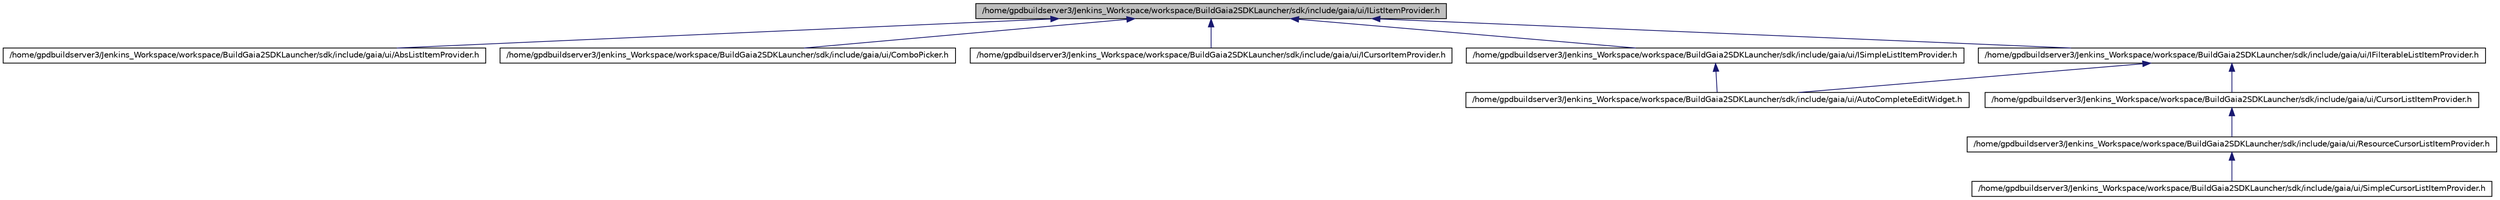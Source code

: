 digraph G
{
  edge [fontname="Helvetica",fontsize="10",labelfontname="Helvetica",labelfontsize="10"];
  node [fontname="Helvetica",fontsize="10",shape=record];
  Node1 [label="/home/gpdbuildserver3/Jenkins_Workspace/workspace/BuildGaia2SDKLauncher/sdk/include/gaia/ui/IListItemProvider.h",height=0.2,width=0.4,color="black", fillcolor="grey75", style="filled" fontcolor="black"];
  Node1 -> Node2 [dir=back,color="midnightblue",fontsize="10",style="solid",fontname="Helvetica"];
  Node2 [label="/home/gpdbuildserver3/Jenkins_Workspace/workspace/BuildGaia2SDKLauncher/sdk/include/gaia/ui/AbsListItemProvider.h",height=0.2,width=0.4,color="black", fillcolor="white", style="filled",URL="$d9/dd2/_abs_list_item_provider_8h.html"];
  Node1 -> Node3 [dir=back,color="midnightblue",fontsize="10",style="solid",fontname="Helvetica"];
  Node3 [label="/home/gpdbuildserver3/Jenkins_Workspace/workspace/BuildGaia2SDKLauncher/sdk/include/gaia/ui/ComboPicker.h",height=0.2,width=0.4,color="black", fillcolor="white", style="filled",URL="$d3/d9b/_combo_picker_8h.html"];
  Node1 -> Node4 [dir=back,color="midnightblue",fontsize="10",style="solid",fontname="Helvetica"];
  Node4 [label="/home/gpdbuildserver3/Jenkins_Workspace/workspace/BuildGaia2SDKLauncher/sdk/include/gaia/ui/ICursorItemProvider.h",height=0.2,width=0.4,color="black", fillcolor="white", style="filled",URL="$d0/dcd/_i_cursor_item_provider_8h.html"];
  Node1 -> Node5 [dir=back,color="midnightblue",fontsize="10",style="solid",fontname="Helvetica"];
  Node5 [label="/home/gpdbuildserver3/Jenkins_Workspace/workspace/BuildGaia2SDKLauncher/sdk/include/gaia/ui/IFilterableListItemProvider.h",height=0.2,width=0.4,color="black", fillcolor="white", style="filled",URL="$d9/d41/_i_filterable_list_item_provider_8h.html"];
  Node5 -> Node6 [dir=back,color="midnightblue",fontsize="10",style="solid",fontname="Helvetica"];
  Node6 [label="/home/gpdbuildserver3/Jenkins_Workspace/workspace/BuildGaia2SDKLauncher/sdk/include/gaia/ui/AutoCompleteEditWidget.h",height=0.2,width=0.4,color="black", fillcolor="white", style="filled",URL="$d4/da1/_auto_complete_edit_widget_8h.html"];
  Node5 -> Node7 [dir=back,color="midnightblue",fontsize="10",style="solid",fontname="Helvetica"];
  Node7 [label="/home/gpdbuildserver3/Jenkins_Workspace/workspace/BuildGaia2SDKLauncher/sdk/include/gaia/ui/CursorListItemProvider.h",height=0.2,width=0.4,color="black", fillcolor="white", style="filled",URL="$d7/d78/_cursor_list_item_provider_8h.html"];
  Node7 -> Node8 [dir=back,color="midnightblue",fontsize="10",style="solid",fontname="Helvetica"];
  Node8 [label="/home/gpdbuildserver3/Jenkins_Workspace/workspace/BuildGaia2SDKLauncher/sdk/include/gaia/ui/ResourceCursorListItemProvider.h",height=0.2,width=0.4,color="black", fillcolor="white", style="filled",URL="$db/d95/_resource_cursor_list_item_provider_8h.html"];
  Node8 -> Node9 [dir=back,color="midnightblue",fontsize="10",style="solid",fontname="Helvetica"];
  Node9 [label="/home/gpdbuildserver3/Jenkins_Workspace/workspace/BuildGaia2SDKLauncher/sdk/include/gaia/ui/SimpleCursorListItemProvider.h",height=0.2,width=0.4,color="black", fillcolor="white", style="filled",URL="$db/daf/_simple_cursor_list_item_provider_8h.html"];
  Node1 -> Node10 [dir=back,color="midnightblue",fontsize="10",style="solid",fontname="Helvetica"];
  Node10 [label="/home/gpdbuildserver3/Jenkins_Workspace/workspace/BuildGaia2SDKLauncher/sdk/include/gaia/ui/ISimpleListItemProvider.h",height=0.2,width=0.4,color="black", fillcolor="white", style="filled",URL="$d8/de3/_i_simple_list_item_provider_8h.html"];
  Node10 -> Node6 [dir=back,color="midnightblue",fontsize="10",style="solid",fontname="Helvetica"];
}
